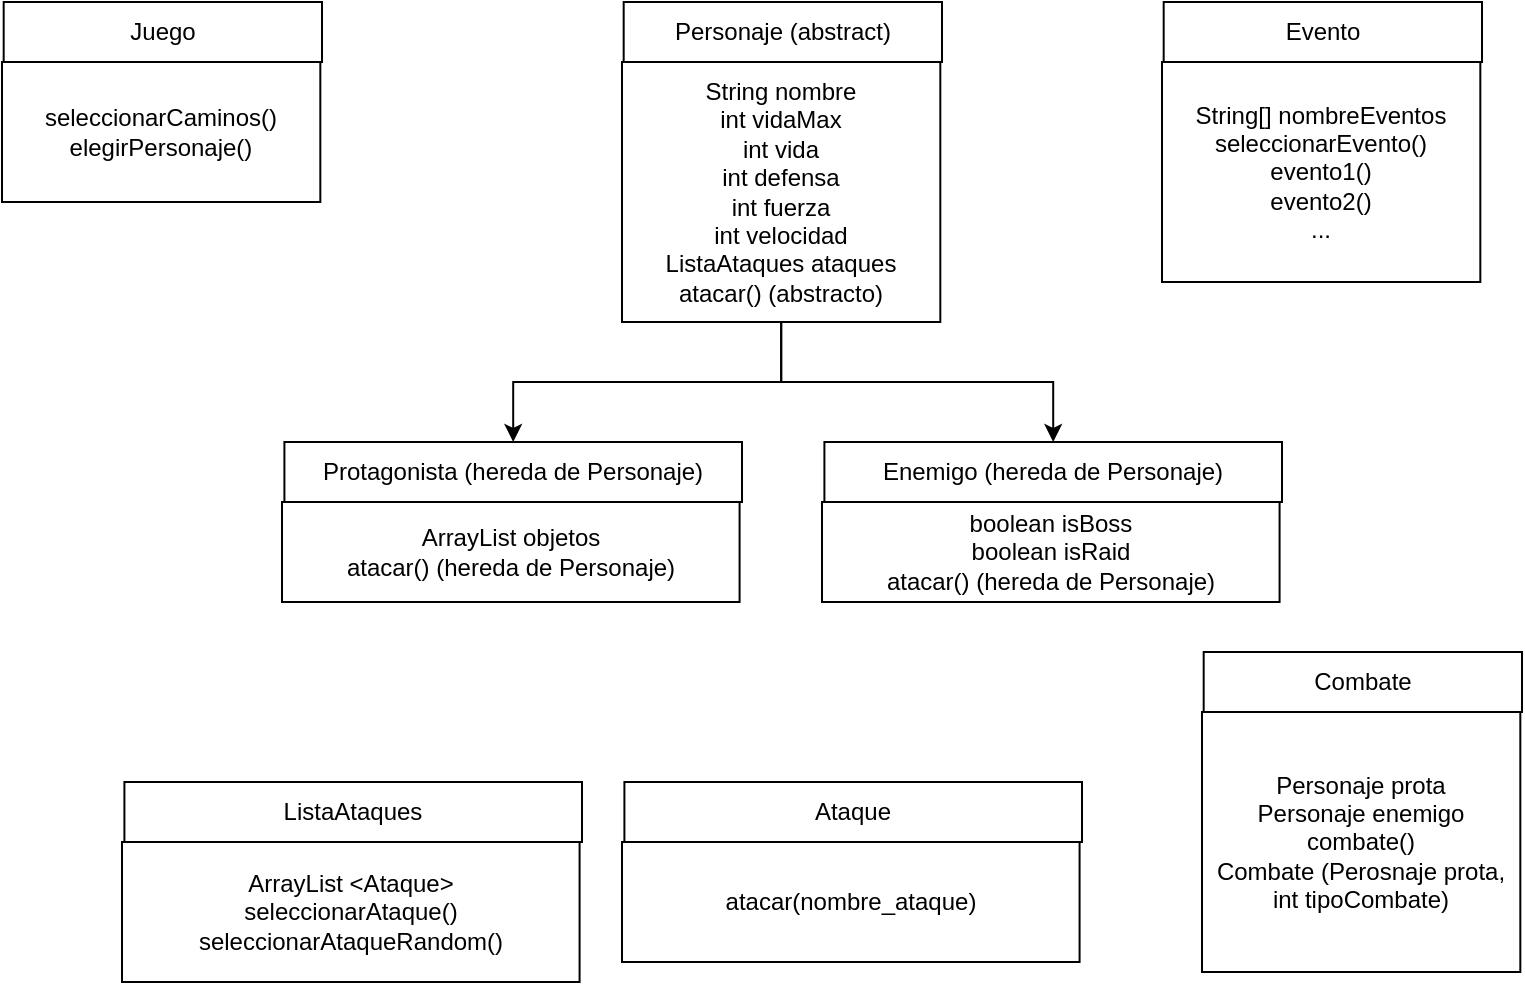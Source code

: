 <mxfile version="27.0.8">
  <diagram name="Página-1" id="jvC6yrzVurQszkyvej4h">
    <mxGraphModel dx="1042" dy="535" grid="1" gridSize="10" guides="1" tooltips="1" connect="1" arrows="1" fold="1" page="1" pageScale="1" pageWidth="827" pageHeight="1169" math="0" shadow="0">
      <root>
        <mxCell id="0" />
        <mxCell id="1" parent="0" />
        <mxCell id="Me7bGf9GO4sqT7h7glh1-3" value="" style="group" parent="1" vertex="1" connectable="0">
          <mxGeometry x="340" y="40" width="160" height="190" as="geometry" />
        </mxCell>
        <mxCell id="Me7bGf9GO4sqT7h7glh1-4" value="" style="group" parent="Me7bGf9GO4sqT7h7glh1-3" vertex="1" connectable="0">
          <mxGeometry width="160" height="190" as="geometry" />
        </mxCell>
        <mxCell id="Me7bGf9GO4sqT7h7glh1-1" value="&lt;div&gt;String nombre&lt;/div&gt;&lt;div&gt;int vidaMax&lt;/div&gt;&lt;div&gt;int vida&lt;/div&gt;&lt;div&gt;int defensa&lt;/div&gt;&lt;div&gt;int fuerza&lt;/div&gt;&lt;div&gt;int velocidad&lt;/div&gt;&lt;div&gt;ListaAtaques ataques&lt;/div&gt;&lt;div&gt;atacar() (abstracto)&lt;/div&gt;" style="rounded=0;whiteSpace=wrap;html=1;" parent="Me7bGf9GO4sqT7h7glh1-4" vertex="1">
          <mxGeometry y="30" width="159.16" height="130" as="geometry" />
        </mxCell>
        <mxCell id="Me7bGf9GO4sqT7h7glh1-2" value="Personaje (abstract)" style="rounded=0;whiteSpace=wrap;html=1;" parent="Me7bGf9GO4sqT7h7glh1-4" vertex="1">
          <mxGeometry x="0.838" width="159.162" height="30" as="geometry" />
        </mxCell>
        <mxCell id="Me7bGf9GO4sqT7h7glh1-5" value="" style="group" parent="1" vertex="1" connectable="0">
          <mxGeometry x="170" y="260" width="230" height="190" as="geometry" />
        </mxCell>
        <mxCell id="Me7bGf9GO4sqT7h7glh1-6" value="" style="group" parent="Me7bGf9GO4sqT7h7glh1-5" vertex="1" connectable="0">
          <mxGeometry width="230" height="190" as="geometry" />
        </mxCell>
        <mxCell id="Me7bGf9GO4sqT7h7glh1-7" value="&lt;div&gt;ArrayList objetos&lt;/div&gt;&lt;div&gt;atacar() (hereda de Personaje)&lt;/div&gt;" style="rounded=0;whiteSpace=wrap;html=1;" parent="Me7bGf9GO4sqT7h7glh1-6" vertex="1">
          <mxGeometry y="30" width="228.79" height="50" as="geometry" />
        </mxCell>
        <mxCell id="Me7bGf9GO4sqT7h7glh1-8" value="Protagonista (hereda de Personaje)" style="rounded=0;whiteSpace=wrap;html=1;" parent="Me7bGf9GO4sqT7h7glh1-6" vertex="1">
          <mxGeometry x="1.204" width="228.796" height="30" as="geometry" />
        </mxCell>
        <mxCell id="Me7bGf9GO4sqT7h7glh1-9" value="&lt;div&gt;boolean isBoss&lt;/div&gt;&lt;div&gt;boolean isRaid&lt;/div&gt;&lt;div&gt;atacar() (hereda de Personaje)&lt;/div&gt;" style="rounded=0;whiteSpace=wrap;html=1;" parent="1" vertex="1">
          <mxGeometry x="440" y="290" width="228.79" height="50" as="geometry" />
        </mxCell>
        <mxCell id="Me7bGf9GO4sqT7h7glh1-10" value="Enemigo (hereda de Personaje)" style="rounded=0;whiteSpace=wrap;html=1;" parent="1" vertex="1">
          <mxGeometry x="441.204" y="260" width="228.796" height="30" as="geometry" />
        </mxCell>
        <mxCell id="Me7bGf9GO4sqT7h7glh1-11" style="edgeStyle=orthogonalEdgeStyle;rounded=0;orthogonalLoop=1;jettySize=auto;html=1;entryX=0.5;entryY=0;entryDx=0;entryDy=0;" parent="1" source="Me7bGf9GO4sqT7h7glh1-1" target="Me7bGf9GO4sqT7h7glh1-8" edge="1">
          <mxGeometry relative="1" as="geometry" />
        </mxCell>
        <mxCell id="Me7bGf9GO4sqT7h7glh1-12" style="edgeStyle=orthogonalEdgeStyle;rounded=0;orthogonalLoop=1;jettySize=auto;html=1;entryX=0.5;entryY=0;entryDx=0;entryDy=0;" parent="1" source="Me7bGf9GO4sqT7h7glh1-1" target="Me7bGf9GO4sqT7h7glh1-10" edge="1">
          <mxGeometry relative="1" as="geometry" />
        </mxCell>
        <mxCell id="Me7bGf9GO4sqT7h7glh1-13" value="ArrayList &amp;lt;Ataque&amp;gt;&lt;div&gt;seleccionarAtaque()&lt;/div&gt;&lt;div&gt;seleccionarAtaqueRandom()&lt;/div&gt;" style="rounded=0;whiteSpace=wrap;html=1;" parent="1" vertex="1">
          <mxGeometry x="90" y="460" width="228.79" height="70" as="geometry" />
        </mxCell>
        <mxCell id="Me7bGf9GO4sqT7h7glh1-14" value="ListaAtaques" style="rounded=0;whiteSpace=wrap;html=1;" parent="1" vertex="1">
          <mxGeometry x="91.204" y="430" width="228.796" height="30" as="geometry" />
        </mxCell>
        <mxCell id="sDt2oz3F23L0EEsTBcVJ-1" value="String[] nombreEventos&lt;div&gt;seleccionarEvento()&lt;/div&gt;&lt;div&gt;evento1()&lt;/div&gt;&lt;div&gt;evento2()&lt;/div&gt;&lt;div&gt;...&lt;/div&gt;" style="rounded=0;whiteSpace=wrap;html=1;" parent="1" vertex="1">
          <mxGeometry x="610" y="70" width="159.16" height="110" as="geometry" />
        </mxCell>
        <mxCell id="sDt2oz3F23L0EEsTBcVJ-2" value="Evento" style="rounded=0;whiteSpace=wrap;html=1;" parent="1" vertex="1">
          <mxGeometry x="610.838" y="40" width="159.162" height="30" as="geometry" />
        </mxCell>
        <mxCell id="sDt2oz3F23L0EEsTBcVJ-3" value="atacar(nombre_ataque)" style="rounded=0;whiteSpace=wrap;html=1;" parent="1" vertex="1">
          <mxGeometry x="340" y="460" width="228.79" height="60" as="geometry" />
        </mxCell>
        <mxCell id="sDt2oz3F23L0EEsTBcVJ-4" value="Ataque" style="rounded=0;whiteSpace=wrap;html=1;" parent="1" vertex="1">
          <mxGeometry x="341.204" y="430" width="228.796" height="30" as="geometry" />
        </mxCell>
        <mxCell id="sDt2oz3F23L0EEsTBcVJ-5" value="seleccionarCaminos()&lt;div&gt;elegirPersonaje()&lt;/div&gt;" style="rounded=0;whiteSpace=wrap;html=1;" parent="1" vertex="1">
          <mxGeometry x="30" y="70" width="159.16" height="70" as="geometry" />
        </mxCell>
        <mxCell id="sDt2oz3F23L0EEsTBcVJ-6" value="Juego" style="rounded=0;whiteSpace=wrap;html=1;" parent="1" vertex="1">
          <mxGeometry x="30.838" y="40" width="159.162" height="30" as="geometry" />
        </mxCell>
        <mxCell id="sDt2oz3F23L0EEsTBcVJ-7" value="&lt;div&gt;Personaje prota&lt;/div&gt;&lt;div&gt;Personaje enemigo&lt;/div&gt;combate()&lt;div&gt;Combate (Perosnaje prota, int tipoCombate)&lt;/div&gt;" style="rounded=0;whiteSpace=wrap;html=1;" parent="1" vertex="1">
          <mxGeometry x="630" y="395" width="159.16" height="130" as="geometry" />
        </mxCell>
        <mxCell id="sDt2oz3F23L0EEsTBcVJ-8" value="Combate" style="rounded=0;whiteSpace=wrap;html=1;" parent="1" vertex="1">
          <mxGeometry x="630.838" y="365" width="159.162" height="30" as="geometry" />
        </mxCell>
      </root>
    </mxGraphModel>
  </diagram>
</mxfile>

